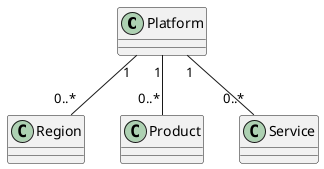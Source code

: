 @startuml Platform CD

class Platform {
}

class Region {
}

Platform "1" -- "0..*" Region

class Product {
}

Platform "1" -- "0..*" Product

class Service {
}

Platform "1" -- "0..*" Service




@enduml
